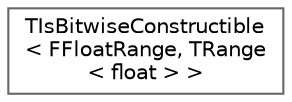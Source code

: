 digraph "Graphical Class Hierarchy"
{
 // INTERACTIVE_SVG=YES
 // LATEX_PDF_SIZE
  bgcolor="transparent";
  edge [fontname=Helvetica,fontsize=10,labelfontname=Helvetica,labelfontsize=10];
  node [fontname=Helvetica,fontsize=10,shape=box,height=0.2,width=0.4];
  rankdir="LR";
  Node0 [id="Node000000",label="TIsBitwiseConstructible\l\< FFloatRange, TRange\l\< float \> \>",height=0.2,width=0.4,color="grey40", fillcolor="white", style="filled",URL="$d0/dab/structTIsBitwiseConstructible_3_01FFloatRange_00_01TRange_3_01float_01_4_01_4.html",tooltip=" "];
}
